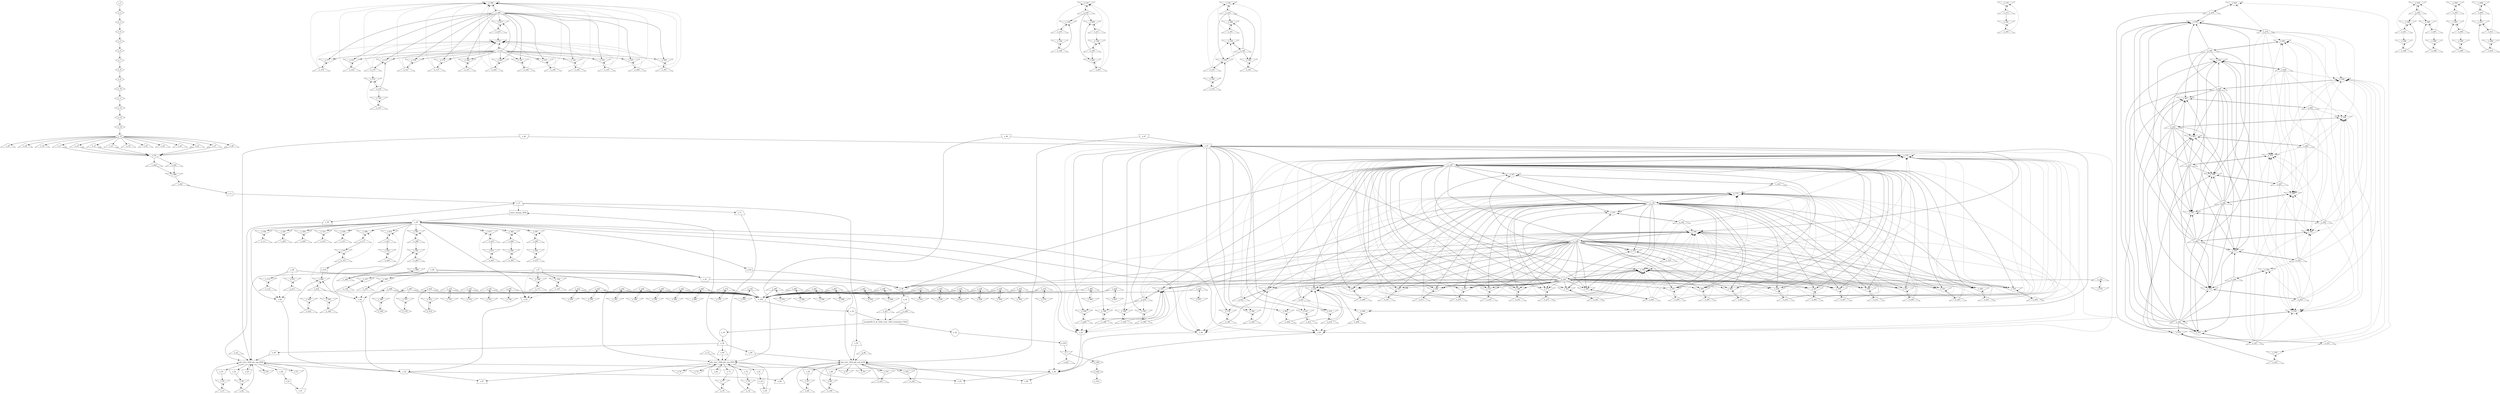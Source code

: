 digraph control_path {
  e_0: entry_node : n ;
  e_1 [shape = invtriangle];
  e_2 [shape = diamond];
  e_3 [shape = diamond];
  e_4 [shape = diamond];
  e_5 [shape = diamond];
  e_6 [shape = diamond];
  e_7 [shape = diamond];
  e_8 [shape = diamond];
  e_9 [shape = diamond];
  e_10 [shape = diamond];
  e_11 [shape = diamond];
  e_12 [shape = diamond];
  e_13 [shape = diamond];
  e_14 [shape = diamond];
  e_15 [shape = diamond];
  e_16 [shape = triangle];
  e_17 [shape = triangle];
  e_18 [shape = triangle];
  e_19 [shape = triangle];
  e_20 [shape = triangle];
  e_21 [shape = triangle];
  e_22 [shape = triangle];
  e_23 [shape = triangle];
  e_24 [shape = triangle];
  e_25 [shape = triangle];
  e_26 [shape = triangle];
  e_27 [shape = triangle];
  e_28 [shape = triangle];
  e_29 [shape = triangle];
  e_30 [shape = invtriangle];
  e_31 [shape = dot];
  e_32 [shape = circle];
  e_33 [shape = circle];
  e_34 [shape = circle];
  e_35 [shape = circle];
  e_36 [shape = trapezium];
  e_37 [shape = trapezium];
  e_38 [shape = trapezium];
  e_39 [shape = invtriangle];
  e_40 [shape = invtrapezium];
  e_41 [shape = invtrapezium];
  e_42 [shape = invtrapezium];
  e_43 [shape = invtrapezium];
  e_44 [shape = invtrapezium];
  e_45 [shape = invtrapezium];
  e_46 [shape = invtrapezium];
  e_47 [shape = trapezium];
  e_48 [shape = trapezium];
  e_49 [shape = invtriangle];
  e_50 [shape = trapezium];
  e_51 [shape = invtriangle];
  e_52 [shape = triangle];
  e_53 [shape = invtrapezium];
  e_54 [shape = invtrapezium];
  e_55 [shape = invtriangle];
  e_56 [shape = invtriangle];
  e_57 [shape = triangle];
  e_58 [shape = triangle];
  e_59 [shape = invtrapezium];
  e_60 [shape = invtrapezium];
  e_61 [shape = invtrapezium];
  e_62 [shape = dot];
  e_63 [shape = invtrapezium];
  e_64 [shape = invtrapezium];
  e_65 [shape = trapezium];
  e_66 [shape = invtrapezium];
  e_67 [shape = trapezium];
  e_68 [shape = trapezium];
  e_69 [shape = trapezium];
  e_70 [shape = invtriangle];
  e_71 [shape = trapezium];
  e_72 [shape = invtriangle];
  e_73 [shape = triangle];
  e_74 [shape = invtrapezium];
  e_75 [shape = invtrapezium];
  e_76 [shape = invtriangle];
  e_77 [shape = invtriangle];
  e_78 [shape = triangle];
  e_79 [shape = triangle];
  e_80 [shape = invtrapezium];
  e_81 [shape = invtrapezium];
  e_82 [shape = invtrapezium];
  e_83 [shape = dot];
  e_84 [shape = invtrapezium];
  e_85 [shape = invtrapezium];
  e_86 [shape = trapezium];
  e_87 [shape = invtrapezium];
  e_88 [shape = trapezium];
  e_89 [shape = trapezium];
  e_90 [shape = trapezium];
  e_91 [shape = invtriangle];
  e_92 [shape = trapezium];
  e_93 [shape = invtriangle];
  e_94 [shape = triangle];
  e_95 [shape = invtrapezium];
  e_96 [shape = invtrapezium];
  e_97 [shape = invtriangle];
  e_98 [shape = invtriangle];
  e_99 [shape = triangle];
  e_100 [shape = triangle];
  e_101 [shape = invtriangle];
  e_102 [shape = invtriangle];
  e_103 [shape = triangle];
  e_104 [shape = triangle];
  e_105 [shape = invtriangle];
  e_106 [shape = invtriangle];
  e_107 [shape = triangle];
  e_108 [shape = triangle];
  e_109 [shape = invtriangle];
  e_110 [shape = invtriangle];
  e_111 [shape = triangle];
  e_112 [shape = triangle];
  e_113 [shape = invtriangle];
  e_114 [shape = invtriangle];
  e_115 [shape = triangle];
  e_116 [shape = triangle];
  e_117 [shape = invtriangle];
  e_118 [shape = invtriangle];
  e_119 [shape = triangle];
  e_120 [shape = triangle];
  e_121 [shape = invtriangle];
  e_122 [shape = invtriangle];
  e_123 [shape = triangle];
  e_124 [shape = triangle];
  e_125 [shape = invtriangle];
  e_126 [shape = invtriangle];
  e_127 [shape = triangle];
  e_128 [shape = triangle];
  e_129 [shape = invtriangle];
  e_130 [shape = invtriangle];
  e_131 [shape = triangle];
  e_132 [shape = triangle];
  e_133 [shape = invtriangle];
  e_134 [shape = invtriangle];
  e_135 [shape = triangle];
  e_136 [shape = triangle];
  e_137 [shape = invtriangle];
  e_138 [shape = invtriangle];
  e_139 [shape = triangle];
  e_140 [shape = triangle];
  e_141 [shape = invtriangle];
  e_142 [shape = invtriangle];
  e_143 [shape = triangle];
  e_144 [shape = triangle];
  e_145 [shape = invtriangle];
  e_146 [shape = invtriangle];
  e_147 [shape = triangle];
  e_148 [shape = triangle];
  e_149 [shape = invtriangle];
  e_150 [shape = invtriangle];
  e_151 [shape = triangle];
  e_152 [shape = triangle];
  e_153 [shape = invtriangle];
  e_154 [shape = invtriangle];
  e_155 [shape = triangle];
  e_156 [shape = triangle];
  e_157 [shape = invtriangle];
  e_158 [shape = invtriangle];
  e_159 [shape = triangle];
  e_160 [shape = triangle];
  e_161 [shape = invtriangle];
  e_162 [shape = invtriangle];
  e_163 [shape = triangle];
  e_164 [shape = triangle];
  e_165 [shape = invtriangle];
  e_166 [shape = invtriangle];
  e_167 [shape = triangle];
  e_168 [shape = triangle];
  e_169 [shape = invtriangle];
  e_170 [shape = invtriangle];
  e_171 [shape = triangle];
  e_172 [shape = triangle];
  e_173 [shape = invtriangle];
  e_174 [shape = invtriangle];
  e_175 [shape = triangle];
  e_176 [shape = triangle];
  e_177 [shape = invtriangle];
  e_178 [shape = invtriangle];
  e_179 [shape = triangle];
  e_180 [shape = triangle];
  e_181 [shape = invtriangle];
  e_182 [shape = invtriangle];
  e_183 [shape = triangle];
  e_184 [shape = triangle];
  e_185 [shape = invtriangle];
  e_186 [shape = invtriangle];
  e_187 [shape = triangle];
  e_188 [shape = triangle];
  e_189 [shape = invtriangle];
  e_190 [shape = invtriangle];
  e_191 [shape = triangle];
  e_192 [shape = triangle];
  e_193 [shape = invtriangle];
  e_194 [shape = invtriangle];
  e_195 [shape = triangle];
  e_196 [shape = triangle];
  e_197 [shape = invtriangle];
  e_198 [shape = invtriangle];
  e_199 [shape = triangle];
  e_200 [shape = triangle];
  e_201 [shape = invtriangle];
  e_202 [shape = invtriangle];
  e_203 [shape = triangle];
  e_204 [shape = triangle];
  e_205 [shape = invtriangle];
  e_206 [shape = invtriangle];
  e_207 [shape = triangle];
  e_208 [shape = triangle];
  e_209 [shape = invtriangle];
  e_210 [shape = invtriangle];
  e_211 [shape = triangle];
  e_212 [shape = triangle];
  e_213 [shape = invtriangle];
  e_214 [shape = invtriangle];
  e_215 [shape = triangle];
  e_216 [shape = triangle];
  e_217 [shape = invtriangle];
  e_218 [shape = invtriangle];
  e_219 [shape = triangle];
  e_220 [shape = triangle];
  e_221 [shape = invtriangle];
  e_222 [shape = invtriangle];
  e_223 [shape = triangle];
  e_224 [shape = triangle];
  e_225 [shape = invtriangle];
  e_226 [shape = invtriangle];
  e_227 [shape = triangle];
  e_228 [shape = triangle];
  e_229 [shape = invtriangle];
  e_230 [shape = invtriangle];
  e_231 [shape = triangle];
  e_232 [shape = triangle];
  e_233 [shape = invtriangle];
  e_234 [shape = invtriangle];
  e_235 [shape = triangle];
  e_236 [shape = triangle];
  e_237 [shape = invtriangle];
  e_238 [shape = invtriangle];
  e_239 [shape = triangle];
  e_240 [shape = triangle];
  e_241 [shape = invtriangle];
  e_242 [shape = invtriangle];
  e_243 [shape = triangle];
  e_244 [shape = triangle];
  e_245 [shape = invtriangle];
  e_246 [shape = invtriangle];
  e_247 [shape = triangle];
  e_248 [shape = triangle];
  e_249 [shape = invtriangle];
  e_250 [shape = invtriangle];
  e_251 [shape = triangle];
  e_252 [shape = triangle];
  e_253 [shape = invtriangle];
  e_254 [shape = invtriangle];
  e_255 [shape = triangle];
  e_256 [shape = triangle];
  e_257 [shape = invtriangle];
  e_258 [shape = invtriangle];
  e_259 [shape = triangle];
  e_260 [shape = triangle];
  e_261 [shape = invtriangle];
  e_262 [shape = invtriangle];
  e_263 [shape = triangle];
  e_264 [shape = triangle];
  e_265 [shape = invtriangle];
  e_266 [shape = invtriangle];
  e_267 [shape = triangle];
  e_268 [shape = triangle];
  e_269 [shape = invtriangle];
  e_270 [shape = invtriangle];
  e_271 [shape = triangle];
  e_272 [shape = triangle];
  e_273 [shape = invtriangle];
  e_274 [shape = invtriangle];
  e_275 [shape = triangle];
  e_276 [shape = triangle];
  e_277 [shape = invtriangle];
  e_278 [shape = invtriangle];
  e_279 [shape = triangle];
  e_280 [shape = triangle];
  e_281 [shape = invtriangle];
  e_282 [shape = invtriangle];
  e_283 [shape = triangle];
  e_284 [shape = triangle];
  e_285 [shape = invtriangle];
  e_286 [shape = invtriangle];
  e_287 [shape = triangle];
  e_288 [shape = triangle];
  e_289 [shape = invtriangle];
  e_290 [shape = invtriangle];
  e_291 [shape = triangle];
  e_292 [shape = triangle];
  e_293 [shape = invtriangle];
  e_294 [shape = invtriangle];
  e_295 [shape = triangle];
  e_296 [shape = triangle];
  e_297 [shape = invtriangle];
  e_298 [shape = invtriangle];
  e_299 [shape = triangle];
  e_300 [shape = triangle];
  e_301 [shape = invtriangle];
  e_302 [shape = invtriangle];
  e_303 [shape = triangle];
  e_304 [shape = triangle];
  e_305 [shape = invtriangle];
  e_306 [shape = invtriangle];
  e_307 [shape = triangle];
  e_308 [shape = triangle];
  e_309 [shape = invtriangle];
  e_310 [shape = invtriangle];
  e_311 [shape = triangle];
  e_312 [shape = triangle];
  e_313 [shape = invtriangle];
  e_314 [shape = invtriangle];
  e_315 [shape = triangle];
  e_316 [shape = triangle];
  e_317 [shape = invtriangle];
  e_318 [shape = invtriangle];
  e_319 [shape = triangle];
  e_320 [shape = triangle];
  e_321 [shape = invtriangle];
  e_322 [shape = invtriangle];
  e_323 [shape = triangle];
  e_324 [shape = triangle];
  e_325 [shape = invtriangle];
  e_326 [shape = invtriangle];
  e_327 [shape = triangle];
  e_328 [shape = triangle];
  e_329 [shape = invtriangle];
  e_330 [shape = invtriangle];
  e_331 [shape = triangle];
  e_332 [shape = triangle];
  e_333 [shape = invtriangle];
  e_334 [shape = invtriangle];
  e_335 [shape = triangle];
  e_336 [shape = triangle];
  e_337 [shape = invtriangle];
  e_338 [shape = invtriangle];
  e_339 [shape = triangle];
  e_340 [shape = triangle];
  e_341 [shape = invtriangle];
  e_342 [shape = invtriangle];
  e_343 [shape = triangle];
  e_344 [shape = triangle];
  e_345 [shape = invtriangle];
  e_346 [shape = invtriangle];
  e_347 [shape = triangle];
  e_348 [shape = triangle];
  e_349 [shape = invtriangle];
  e_350 [shape = invtriangle];
  e_351 [shape = triangle];
  e_352 [shape = triangle];
  e_353 [shape = invtriangle];
  e_354 [shape = invtriangle];
  e_355 [shape = triangle];
  e_356 [shape = triangle];
  e_357 [shape = invtriangle];
  e_358 [shape = invtriangle];
  e_359 [shape = triangle];
  e_360 [shape = triangle];
  e_361 [shape = invtriangle];
  e_362 [shape = invtriangle];
  e_363 [shape = triangle];
  e_364 [shape = diamond];
  e_365 [shape = invtriangle];
  e_366 [shape = invtriangle];
  e_367 [shape = invtriangle];
  e_368 [shape = triangle];
  e_369 [shape = triangle];
  e_370 [shape = triangle];
  e_371 [shape = triangle];
  e_372 [shape = invtriangle];
  e_373 [shape = invtriangle];
  e_374 [shape = triangle];
  e_375 [shape = triangle];
  e_376 [shape = invtriangle];
  e_377 [shape = invtriangle];
  e_378 [shape = triangle];
  e_379 [shape = diamond];
  e_380 [shape = invtriangle];
  e_381 [shape = invtriangle];
  e_382 [shape = invtriangle];
  e_383 [shape = triangle];
  e_384 [shape = triangle];
  e_385 [shape = triangle];
  e_386 [shape = triangle];
  e_387 [shape = invtriangle];
  e_388 [shape = invtriangle];
  e_389 [shape = triangle];
  e_390 [shape = triangle];
  e_391 [shape = invtriangle];
  e_392 [shape = invtriangle];
  e_393 [shape = triangle];
  e_394 [shape = triangle];
  e_395 [shape = invtriangle];
  e_396 [shape = invtriangle];
  e_397 [shape = triangle];
  e_398 [shape = triangle];
  e_399 [shape = invtriangle];
  e_400 [shape = invtriangle];
  e_401 [shape = triangle];
  e_402 [shape = triangle];
  e_403 [shape = invtriangle];
  e_404 [shape = invtriangle];
  e_405 [shape = triangle];
  e_406 [shape = triangle];
  e_407 [shape = invtriangle];
  e_408 [shape = invtriangle];
  e_409 [shape = triangle];
  e_410 [shape = triangle];
  e_411 [shape = invtriangle];
  e_412 [shape = invtriangle];
  e_413 [shape = triangle];
  e_414 [shape = diamond];
  e_415 [shape = invtriangle];
  e_416 [shape = invtriangle];
  e_417 [shape = invtriangle];
  e_418 [shape = triangle];
  e_419 [shape = triangle];
  e_420 [shape = triangle];
  e_421 [shape = triangle];
  e_422 [shape = invtriangle];
  e_423 [shape = invtriangle];
  e_424 [shape = triangle];
  e_425 [shape = triangle];
  e_426 [shape = invtriangle];
  e_427 [shape = invtriangle];
  e_428 [shape = triangle];
  e_429 [shape = triangle];
  e_430 [shape = invtriangle];
  e_431 [shape = invtriangle];
  e_432 [shape = triangle];
  e_433 [shape = triangle];
  e_434 [shape = dot];
  e_435 [shape = dot];
  e_436 [shape = invtrapezium];
  e_437 [shape = triangle];
  e_438 [shape = triangle];
  e_439 [shape = dot];
  e_440 [shape = diamond];
  e_441 [shape = triangle];
  e_442 [shape = diamond];
  e_443: exit_node : s ;
  e_444 [shape = triangle];
  e_445 [shape = triangle];
  e_446 [shape = invtriangle];
  e_447 [shape = triangle];
  e_439 -> e_1;
  e_0 -> e_2;
  e_2 -> e_3;
  e_3 -> e_4;
  e_4 -> e_5;
  e_5 -> e_6;
  e_6 -> e_7;
  e_7 -> e_8;
  e_8 -> e_9;
  e_9 -> e_10;
  e_10 -> e_11;
  e_11 -> e_12;
  e_12 -> e_13;
  e_13 -> e_14;
  e_14 -> e_15;
  e_15 -> e_16;
  e_15 -> e_17;
  e_15 -> e_18;
  e_15 -> e_19;
  e_15 -> e_20;
  e_15 -> e_21;
  e_15 -> e_22;
  e_15 -> e_23;
  e_15 -> e_24;
  e_15 -> e_25;
  e_15 -> e_26;
  e_15 -> e_27;
  e_15 -> e_28;
  e_15 -> e_29;
  e_17 -> e_30;
  e_19 -> e_30;
  e_21 -> e_30;
  e_23 -> e_30;
  e_25 -> e_30;
  e_27 -> e_30;
  e_29 -> e_30;
  e_447 -> e_31;
  e_39 -> e_34;
  e_436 -> e_35;
  e_33 -> e_36;
  e_31 -> e_37;
  e_220 -> e_39;
  e_43 -> e_39;
  e_156 -> e_39;
  e_164 -> e_39;
  e_168 -> e_39;
  e_434 -> e_39;
  e_44 -> e_40;
  e_63 -> e_40;
  e_84 -> e_40;
  e_43 -> e_40[style = dashed];
  e_46 -> e_41;
  e_66 -> e_41;
  e_87 -> e_41;
  e_45 -> e_42;
  e_64 -> e_42;
  e_85 -> e_42;
  e_47 -> e_43;
  e_68 -> e_43;
  e_89 -> e_43;
  e_38 -> e_44;
  e_41 -> e_44[style = dashed];
  e_156 -> e_44[style = dashed];
  e_164 -> e_44[style = dashed];
  e_168 -> e_44[style = dashed];
  e_180 -> e_44[style = dashed];
  e_184 -> e_44[style = dashed];
  e_38 -> e_45;
  e_47 -> e_45[style = dashed];
  e_107 -> e_45[style = dashed];
  e_171 -> e_45[style = dashed];
  e_36 -> e_48;
  e_37 -> e_50;
  e_53 -> e_55;
  e_57 -> e_55[style = dashed];
  e_54 -> e_56;
  e_58 -> e_56[style = dashed];
  e_55 -> e_57;
  e_56 -> e_58;
  e_62 -> e_61;
  e_60 -> e_62;
  e_38 -> e_63;
  e_41 -> e_63[style = dashed];
  e_156 -> e_63[style = dashed];
  e_164 -> e_63[style = dashed];
  e_168 -> e_63[style = dashed];
  e_188 -> e_63[style = dashed];
  e_192 -> e_63[style = dashed];
  e_196 -> e_63[style = dashed];
  e_200 -> e_63[style = dashed];
  e_38 -> e_64;
  e_68 -> e_64[style = dashed];
  e_139 -> e_64[style = dashed];
  e_195 -> e_64[style = dashed];
  e_40 -> e_65;
  e_42 -> e_67;
  e_36 -> e_69;
  e_37 -> e_71;
  e_74 -> e_76;
  e_78 -> e_76[style = dashed];
  e_75 -> e_77;
  e_79 -> e_77[style = dashed];
  e_76 -> e_78;
  e_77 -> e_79;
  e_83 -> e_82;
  e_81 -> e_83;
  e_38 -> e_84;
  e_216 -> e_84[style = dashed];
  e_212 -> e_84[style = dashed];
  e_41 -> e_84[style = dashed];
  e_156 -> e_84[style = dashed];
  e_164 -> e_84[style = dashed];
  e_168 -> e_84[style = dashed];
  e_204 -> e_84[style = dashed];
  e_208 -> e_84[style = dashed];
  e_38 -> e_85;
  e_215 -> e_85[style = dashed];
  e_89 -> e_85[style = dashed];
  e_115 -> e_85[style = dashed];
  e_40 -> e_86;
  e_42 -> e_88;
  e_36 -> e_90;
  e_37 -> e_92;
  e_95 -> e_97;
  e_99 -> e_97[style = dashed];
  e_96 -> e_98;
  e_100 -> e_98[style = dashed];
  e_97 -> e_99;
  e_98 -> e_100;
  e_101 -> e_103;
  e_102 -> e_104;
  e_47 -> e_105;
  e_107 -> e_105[style = dashed];
  e_219 -> e_106[style = dashed];
  e_108 -> e_106[style = dashed];
  e_119 -> e_106[style = dashed];
  e_123 -> e_106[style = dashed];
  e_127 -> e_106[style = dashed];
  e_135 -> e_106[style = dashed];
  e_143 -> e_106[style = dashed];
  e_151 -> e_106[style = dashed];
  e_159 -> e_106[style = dashed];
  e_163 -> e_106[style = dashed];
  e_167 -> e_106[style = dashed];
  e_175 -> e_106[style = dashed];
  e_179 -> e_106[style = dashed];
  e_199 -> e_106[style = dashed];
  e_203 -> e_106[style = dashed];
  e_105 -> e_107;
  e_106 -> e_108;
  e_38 -> e_109;
  e_111 -> e_109[style = dashed];
  e_219 -> e_110[style = dashed];
  e_112 -> e_110[style = dashed];
  e_119 -> e_110[style = dashed];
  e_123 -> e_110[style = dashed];
  e_127 -> e_110[style = dashed];
  e_135 -> e_110[style = dashed];
  e_143 -> e_110[style = dashed];
  e_151 -> e_110[style = dashed];
  e_159 -> e_110[style = dashed];
  e_163 -> e_110[style = dashed];
  e_167 -> e_110[style = dashed];
  e_175 -> e_110[style = dashed];
  e_179 -> e_110[style = dashed];
  e_199 -> e_110[style = dashed];
  e_203 -> e_110[style = dashed];
  e_109 -> e_111;
  e_110 -> e_112;
  e_89 -> e_113;
  e_115 -> e_113[style = dashed];
  e_116 -> e_114[style = dashed];
  e_119 -> e_114[style = dashed];
  e_147 -> e_114[style = dashed];
  e_113 -> e_115;
  e_114 -> e_116;
  e_108 -> e_117;
  e_112 -> e_117;
  e_116 -> e_117;
  e_119 -> e_117[style = dashed];
  e_211 -> e_118[style = dashed];
  e_120 -> e_118[style = dashed];
  e_131 -> e_118[style = dashed];
  e_207 -> e_118[style = dashed];
  e_117 -> e_119;
  e_118 -> e_120;
  e_108 -> e_121;
  e_112 -> e_121;
  e_123 -> e_121[style = dashed];
  e_124 -> e_122[style = dashed];
  e_121 -> e_123;
  e_122 -> e_124;
  e_108 -> e_125;
  e_112 -> e_125;
  e_127 -> e_125[style = dashed];
  e_128 -> e_126[style = dashed];
  e_131 -> e_126[style = dashed];
  e_125 -> e_127;
  e_126 -> e_128;
  e_120 -> e_129;
  e_128 -> e_129;
  e_131 -> e_129[style = dashed];
  e_132 -> e_130[style = dashed];
  e_155 -> e_130[style = dashed];
  e_187 -> e_130[style = dashed];
  e_191 -> e_130[style = dashed];
  e_129 -> e_131;
  e_130 -> e_132;
  e_108 -> e_133;
  e_112 -> e_133;
  e_135 -> e_133[style = dashed];
  e_136 -> e_134[style = dashed];
  e_133 -> e_135;
  e_134 -> e_136;
  e_68 -> e_137;
  e_139 -> e_137[style = dashed];
  e_140 -> e_138[style = dashed];
  e_155 -> e_138[style = dashed];
  e_187 -> e_138[style = dashed];
  e_191 -> e_138[style = dashed];
  e_137 -> e_139;
  e_138 -> e_140;
  e_108 -> e_141;
  e_112 -> e_141;
  e_143 -> e_141[style = dashed];
  e_144 -> e_142[style = dashed];
  e_141 -> e_143;
  e_142 -> e_144;
  e_116 -> e_145;
  e_147 -> e_145[style = dashed];
  e_211 -> e_146[style = dashed];
  e_148 -> e_146[style = dashed];
  e_207 -> e_146[style = dashed];
  e_145 -> e_147;
  e_146 -> e_148;
  e_108 -> e_149;
  e_112 -> e_149;
  e_151 -> e_149[style = dashed];
  e_152 -> e_150[style = dashed];
  e_155 -> e_150[style = dashed];
  e_149 -> e_151;
  e_150 -> e_152;
  e_132 -> e_153;
  e_140 -> e_153;
  e_152 -> e_153;
  e_155 -> e_153[style = dashed];
  e_41 -> e_154;
  e_223 -> e_154[style = dashed];
  e_227 -> e_154[style = dashed];
  e_231 -> e_154[style = dashed];
  e_235 -> e_154[style = dashed];
  e_239 -> e_154[style = dashed];
  e_156 -> e_154[style = dashed];
  e_243 -> e_154[style = dashed];
  e_247 -> e_154[style = dashed];
  e_251 -> e_154[style = dashed];
  e_259 -> e_154[style = dashed];
  e_263 -> e_154[style = dashed];
  e_267 -> e_154[style = dashed];
  e_271 -> e_154[style = dashed];
  e_275 -> e_154[style = dashed];
  e_279 -> e_154[style = dashed];
  e_287 -> e_154[style = dashed];
  e_291 -> e_154[style = dashed];
  e_299 -> e_154[style = dashed];
  e_303 -> e_154[style = dashed];
  e_307 -> e_154[style = dashed];
  e_311 -> e_154[style = dashed];
  e_319 -> e_154[style = dashed];
  e_323 -> e_154[style = dashed];
  e_327 -> e_154[style = dashed];
  e_335 -> e_154[style = dashed];
  e_339 -> e_154[style = dashed];
  e_343 -> e_154[style = dashed];
  e_153 -> e_155;
  e_154 -> e_156;
  e_108 -> e_157;
  e_112 -> e_157;
  e_159 -> e_157[style = dashed];
  e_160 -> e_158[style = dashed];
  e_157 -> e_159;
  e_158 -> e_160;
  e_108 -> e_161;
  e_112 -> e_161;
  e_163 -> e_161[style = dashed];
  e_41 -> e_162;
  e_223 -> e_162[style = dashed];
  e_227 -> e_162[style = dashed];
  e_231 -> e_162[style = dashed];
  e_235 -> e_162[style = dashed];
  e_239 -> e_162[style = dashed];
  e_164 -> e_162[style = dashed];
  e_243 -> e_162[style = dashed];
  e_247 -> e_162[style = dashed];
  e_251 -> e_162[style = dashed];
  e_259 -> e_162[style = dashed];
  e_263 -> e_162[style = dashed];
  e_267 -> e_162[style = dashed];
  e_271 -> e_162[style = dashed];
  e_275 -> e_162[style = dashed];
  e_279 -> e_162[style = dashed];
  e_287 -> e_162[style = dashed];
  e_291 -> e_162[style = dashed];
  e_299 -> e_162[style = dashed];
  e_303 -> e_162[style = dashed];
  e_307 -> e_162[style = dashed];
  e_311 -> e_162[style = dashed];
  e_319 -> e_162[style = dashed];
  e_323 -> e_162[style = dashed];
  e_327 -> e_162[style = dashed];
  e_335 -> e_162[style = dashed];
  e_339 -> e_162[style = dashed];
  e_343 -> e_162[style = dashed];
  e_161 -> e_163;
  e_162 -> e_164;
  e_108 -> e_165;
  e_112 -> e_165;
  e_167 -> e_165[style = dashed];
  e_41 -> e_166;
  e_223 -> e_166[style = dashed];
  e_227 -> e_166[style = dashed];
  e_231 -> e_166[style = dashed];
  e_235 -> e_166[style = dashed];
  e_239 -> e_166[style = dashed];
  e_168 -> e_166[style = dashed];
  e_243 -> e_166[style = dashed];
  e_247 -> e_166[style = dashed];
  e_251 -> e_166[style = dashed];
  e_259 -> e_166[style = dashed];
  e_263 -> e_166[style = dashed];
  e_267 -> e_166[style = dashed];
  e_271 -> e_166[style = dashed];
  e_275 -> e_166[style = dashed];
  e_279 -> e_166[style = dashed];
  e_287 -> e_166[style = dashed];
  e_291 -> e_166[style = dashed];
  e_299 -> e_166[style = dashed];
  e_303 -> e_166[style = dashed];
  e_307 -> e_166[style = dashed];
  e_311 -> e_166[style = dashed];
  e_319 -> e_166[style = dashed];
  e_323 -> e_166[style = dashed];
  e_327 -> e_166[style = dashed];
  e_335 -> e_166[style = dashed];
  e_339 -> e_166[style = dashed];
  e_343 -> e_166[style = dashed];
  e_165 -> e_167;
  e_166 -> e_168;
  e_47 -> e_169;
  e_171 -> e_169[style = dashed];
  e_172 -> e_170[style = dashed];
  e_183 -> e_170[style = dashed];
  e_169 -> e_171;
  e_170 -> e_172;
  e_108 -> e_173;
  e_112 -> e_173;
  e_175 -> e_173[style = dashed];
  e_223 -> e_174[style = dashed];
  e_227 -> e_174[style = dashed];
  e_231 -> e_174[style = dashed];
  e_235 -> e_174[style = dashed];
  e_239 -> e_174[style = dashed];
  e_176 -> e_174[style = dashed];
  e_243 -> e_174[style = dashed];
  e_247 -> e_174[style = dashed];
  e_251 -> e_174[style = dashed];
  e_259 -> e_174[style = dashed];
  e_263 -> e_174[style = dashed];
  e_267 -> e_174[style = dashed];
  e_271 -> e_174[style = dashed];
  e_275 -> e_174[style = dashed];
  e_279 -> e_174[style = dashed];
  e_287 -> e_174[style = dashed];
  e_291 -> e_174[style = dashed];
  e_299 -> e_174[style = dashed];
  e_303 -> e_174[style = dashed];
  e_307 -> e_174[style = dashed];
  e_311 -> e_174[style = dashed];
  e_319 -> e_174[style = dashed];
  e_323 -> e_174[style = dashed];
  e_327 -> e_174[style = dashed];
  e_335 -> e_174[style = dashed];
  e_339 -> e_174[style = dashed];
  e_343 -> e_174[style = dashed];
  e_173 -> e_175;
  e_174 -> e_176;
  e_108 -> e_177;
  e_112 -> e_177;
  e_179 -> e_177[style = dashed];
  e_41 -> e_178;
  e_223 -> e_178[style = dashed];
  e_180 -> e_178[style = dashed];
  e_177 -> e_179;
  e_178 -> e_180;
  e_172 -> e_181;
  e_183 -> e_181[style = dashed];
  e_41 -> e_182;
  e_223 -> e_182[style = dashed];
  e_184 -> e_182[style = dashed];
  e_181 -> e_183;
  e_182 -> e_184;
  e_132 -> e_185;
  e_140 -> e_185;
  e_187 -> e_185[style = dashed];
  e_41 -> e_186;
  e_235 -> e_186[style = dashed];
  e_188 -> e_186[style = dashed];
  e_185 -> e_187;
  e_186 -> e_188;
  e_132 -> e_189;
  e_140 -> e_189;
  e_191 -> e_189[style = dashed];
  e_41 -> e_190;
  e_235 -> e_190[style = dashed];
  e_192 -> e_190[style = dashed];
  e_189 -> e_191;
  e_190 -> e_192;
  e_68 -> e_193;
  e_195 -> e_193[style = dashed];
  e_41 -> e_194;
  e_235 -> e_194[style = dashed];
  e_196 -> e_194[style = dashed];
  e_193 -> e_195;
  e_194 -> e_196;
  e_108 -> e_197;
  e_112 -> e_197;
  e_199 -> e_197[style = dashed];
  e_41 -> e_198;
  e_235 -> e_198[style = dashed];
  e_200 -> e_198[style = dashed];
  e_197 -> e_199;
  e_198 -> e_200;
  e_108 -> e_201;
  e_112 -> e_201;
  e_203 -> e_201[style = dashed];
  e_41 -> e_202;
  e_227 -> e_202[style = dashed];
  e_204 -> e_202[style = dashed];
  e_201 -> e_203;
  e_202 -> e_204;
  e_120 -> e_205;
  e_148 -> e_205;
  e_207 -> e_205[style = dashed];
  e_41 -> e_206;
  e_227 -> e_206[style = dashed];
  e_208 -> e_206[style = dashed];
  e_205 -> e_207;
  e_206 -> e_208;
  e_120 -> e_209;
  e_148 -> e_209;
  e_211 -> e_209[style = dashed];
  e_41 -> e_210;
  e_212 -> e_210[style = dashed];
  e_227 -> e_210[style = dashed];
  e_209 -> e_211;
  e_210 -> e_212;
  e_89 -> e_213;
  e_215 -> e_213[style = dashed];
  e_41 -> e_214;
  e_216 -> e_214[style = dashed];
  e_227 -> e_214[style = dashed];
  e_213 -> e_215;
  e_214 -> e_216;
  e_108 -> e_217;
  e_112 -> e_217;
  e_219 -> e_217[style = dashed];
  e_220 -> e_218[style = dashed];
  e_217 -> e_219;
  e_218 -> e_220;
  e_156 -> e_221;
  e_164 -> e_221;
  e_168 -> e_221;
  e_176 -> e_221;
  e_180 -> e_221;
  e_184 -> e_221;
  e_223 -> e_221[style = dashed];
  e_224 -> e_222[style = dashed];
  e_255 -> e_222[style = dashed];
  e_378 -> e_222[style = dashed];
  e_221 -> e_223;
  e_222 -> e_224;
  e_216 -> e_225;
  e_212 -> e_225;
  e_156 -> e_225;
  e_164 -> e_225;
  e_168 -> e_225;
  e_176 -> e_225;
  e_204 -> e_225;
  e_208 -> e_225;
  e_227 -> e_225[style = dashed];
  e_228 -> e_226[style = dashed];
  e_255 -> e_226[style = dashed];
  e_347 -> e_226[style = dashed];
  e_355 -> e_226[style = dashed];
  e_359 -> e_226[style = dashed];
  e_378 -> e_226[style = dashed];
  e_389 -> e_226[style = dashed];
  e_397 -> e_226[style = dashed];
  e_405 -> e_226[style = dashed];
  e_409 -> e_226[style = dashed];
  e_428 -> e_226[style = dashed];
  e_225 -> e_227;
  e_226 -> e_228;
  e_156 -> e_229;
  e_164 -> e_229;
  e_168 -> e_229;
  e_176 -> e_229;
  e_231 -> e_229[style = dashed];
  e_232 -> e_230[style = dashed];
  e_229 -> e_231;
  e_230 -> e_232;
  e_156 -> e_233;
  e_164 -> e_233;
  e_168 -> e_233;
  e_176 -> e_233;
  e_188 -> e_233;
  e_192 -> e_233;
  e_196 -> e_233;
  e_200 -> e_233;
  e_235 -> e_233[style = dashed];
  e_236 -> e_234[style = dashed];
  e_255 -> e_234[style = dashed];
  e_347 -> e_234[style = dashed];
  e_355 -> e_234[style = dashed];
  e_359 -> e_234[style = dashed];
  e_378 -> e_234[style = dashed];
  e_389 -> e_234[style = dashed];
  e_397 -> e_234[style = dashed];
  e_405 -> e_234[style = dashed];
  e_409 -> e_234[style = dashed];
  e_428 -> e_234[style = dashed];
  e_233 -> e_235;
  e_234 -> e_236;
  e_156 -> e_237;
  e_164 -> e_237;
  e_168 -> e_237;
  e_176 -> e_237;
  e_239 -> e_237[style = dashed];
  e_240 -> e_238[style = dashed];
  e_237 -> e_239;
  e_238 -> e_240;
  e_156 -> e_241;
  e_164 -> e_241;
  e_168 -> e_241;
  e_176 -> e_241;
  e_243 -> e_241[style = dashed];
  e_244 -> e_242[style = dashed];
  e_241 -> e_243;
  e_242 -> e_244;
  e_156 -> e_245;
  e_164 -> e_245;
  e_168 -> e_245;
  e_176 -> e_245;
  e_247 -> e_245[style = dashed];
  e_248 -> e_246[style = dashed];
  e_245 -> e_247;
  e_246 -> e_248;
  e_156 -> e_249;
  e_164 -> e_249;
  e_168 -> e_249;
  e_176 -> e_249;
  e_251 -> e_249[style = dashed];
  e_252 -> e_250[style = dashed];
  e_255 -> e_250[style = dashed];
  e_249 -> e_251;
  e_250 -> e_252;
  e_224 -> e_253;
  e_228 -> e_253;
  e_236 -> e_253;
  e_252 -> e_253;
  e_255 -> e_253[style = dashed];
  e_256 -> e_254[style = dashed];
  e_351 -> e_254[style = dashed];
  e_401 -> e_254[style = dashed];
  e_253 -> e_255;
  e_254 -> e_256;
  e_156 -> e_257;
  e_164 -> e_257;
  e_168 -> e_257;
  e_176 -> e_257;
  e_259 -> e_257[style = dashed];
  e_260 -> e_258[style = dashed];
  e_257 -> e_259;
  e_258 -> e_260;
  e_156 -> e_261;
  e_164 -> e_261;
  e_168 -> e_261;
  e_176 -> e_261;
  e_263 -> e_261[style = dashed];
  e_264 -> e_262[style = dashed];
  e_261 -> e_263;
  e_262 -> e_264;
  e_156 -> e_265;
  e_164 -> e_265;
  e_168 -> e_265;
  e_176 -> e_265;
  e_267 -> e_265[style = dashed];
  e_268 -> e_266[style = dashed];
  e_265 -> e_267;
  e_266 -> e_268;
  e_156 -> e_269;
  e_164 -> e_269;
  e_168 -> e_269;
  e_176 -> e_269;
  e_271 -> e_269[style = dashed];
  e_272 -> e_270[style = dashed];
  e_269 -> e_271;
  e_270 -> e_272;
  e_156 -> e_273;
  e_164 -> e_273;
  e_168 -> e_273;
  e_176 -> e_273;
  e_275 -> e_273[style = dashed];
  e_276 -> e_274[style = dashed];
  e_273 -> e_275;
  e_274 -> e_276;
  e_156 -> e_277;
  e_164 -> e_277;
  e_168 -> e_277;
  e_176 -> e_277;
  e_279 -> e_277[style = dashed];
  e_280 -> e_278[style = dashed];
  e_277 -> e_279;
  e_278 -> e_280;
  e_38 -> e_281;
  e_283 -> e_281[style = dashed];
  e_284 -> e_282[style = dashed];
  e_347 -> e_282[style = dashed];
  e_355 -> e_282[style = dashed];
  e_359 -> e_282[style = dashed];
  e_378 -> e_282[style = dashed];
  e_389 -> e_282[style = dashed];
  e_397 -> e_282[style = dashed];
  e_405 -> e_282[style = dashed];
  e_409 -> e_282[style = dashed];
  e_428 -> e_282[style = dashed];
  e_281 -> e_283;
  e_282 -> e_284;
  e_156 -> e_285;
  e_164 -> e_285;
  e_168 -> e_285;
  e_176 -> e_285;
  e_287 -> e_285[style = dashed];
  e_288 -> e_286[style = dashed];
  e_285 -> e_287;
  e_286 -> e_288;
  e_156 -> e_289;
  e_164 -> e_289;
  e_168 -> e_289;
  e_176 -> e_289;
  e_291 -> e_289[style = dashed];
  e_292 -> e_290[style = dashed];
  e_289 -> e_291;
  e_290 -> e_292;
  e_38 -> e_293;
  e_295 -> e_293[style = dashed];
  e_296 -> e_294[style = dashed];
  e_347 -> e_294[style = dashed];
  e_355 -> e_294[style = dashed];
  e_359 -> e_294[style = dashed];
  e_378 -> e_294[style = dashed];
  e_389 -> e_294[style = dashed];
  e_397 -> e_294[style = dashed];
  e_405 -> e_294[style = dashed];
  e_409 -> e_294[style = dashed];
  e_428 -> e_294[style = dashed];
  e_293 -> e_295;
  e_294 -> e_296;
  e_156 -> e_297;
  e_164 -> e_297;
  e_168 -> e_297;
  e_176 -> e_297;
  e_299 -> e_297[style = dashed];
  e_300 -> e_298[style = dashed];
  e_297 -> e_299;
  e_298 -> e_300;
  e_156 -> e_301;
  e_164 -> e_301;
  e_168 -> e_301;
  e_176 -> e_301;
  e_303 -> e_301[style = dashed];
  e_304 -> e_302[style = dashed];
  e_301 -> e_303;
  e_302 -> e_304;
  e_156 -> e_305;
  e_164 -> e_305;
  e_168 -> e_305;
  e_176 -> e_305;
  e_307 -> e_305[style = dashed];
  e_308 -> e_306[style = dashed];
  e_305 -> e_307;
  e_306 -> e_308;
  e_156 -> e_309;
  e_164 -> e_309;
  e_168 -> e_309;
  e_176 -> e_309;
  e_311 -> e_309[style = dashed];
  e_312 -> e_310[style = dashed];
  e_309 -> e_311;
  e_310 -> e_312;
  e_38 -> e_313;
  e_315 -> e_313[style = dashed];
  e_316 -> e_314[style = dashed];
  e_347 -> e_314[style = dashed];
  e_355 -> e_314[style = dashed];
  e_359 -> e_314[style = dashed];
  e_378 -> e_314[style = dashed];
  e_389 -> e_314[style = dashed];
  e_397 -> e_314[style = dashed];
  e_405 -> e_314[style = dashed];
  e_409 -> e_314[style = dashed];
  e_428 -> e_314[style = dashed];
  e_313 -> e_315;
  e_314 -> e_316;
  e_156 -> e_317;
  e_164 -> e_317;
  e_168 -> e_317;
  e_176 -> e_317;
  e_319 -> e_317[style = dashed];
  e_320 -> e_318[style = dashed];
  e_317 -> e_319;
  e_318 -> e_320;
  e_156 -> e_321;
  e_164 -> e_321;
  e_168 -> e_321;
  e_176 -> e_321;
  e_323 -> e_321[style = dashed];
  e_324 -> e_322[style = dashed];
  e_321 -> e_323;
  e_322 -> e_324;
  e_156 -> e_325;
  e_164 -> e_325;
  e_168 -> e_325;
  e_176 -> e_325;
  e_327 -> e_325[style = dashed];
  e_328 -> e_326[style = dashed];
  e_325 -> e_327;
  e_326 -> e_328;
  e_38 -> e_329;
  e_331 -> e_329[style = dashed];
  e_332 -> e_330[style = dashed];
  e_347 -> e_330[style = dashed];
  e_355 -> e_330[style = dashed];
  e_359 -> e_330[style = dashed];
  e_378 -> e_330[style = dashed];
  e_389 -> e_330[style = dashed];
  e_397 -> e_330[style = dashed];
  e_405 -> e_330[style = dashed];
  e_409 -> e_330[style = dashed];
  e_428 -> e_330[style = dashed];
  e_329 -> e_331;
  e_330 -> e_332;
  e_156 -> e_333;
  e_164 -> e_333;
  e_168 -> e_333;
  e_176 -> e_333;
  e_335 -> e_333[style = dashed];
  e_336 -> e_334[style = dashed];
  e_333 -> e_335;
  e_334 -> e_336;
  e_156 -> e_337;
  e_164 -> e_337;
  e_168 -> e_337;
  e_176 -> e_337;
  e_339 -> e_337[style = dashed];
  e_340 -> e_338[style = dashed];
  e_378 -> e_338[style = dashed];
  e_389 -> e_338[style = dashed];
  e_397 -> e_338[style = dashed];
  e_405 -> e_338[style = dashed];
  e_409 -> e_338[style = dashed];
  e_428 -> e_338[style = dashed];
  e_337 -> e_339;
  e_338 -> e_340;
  e_156 -> e_341;
  e_164 -> e_341;
  e_168 -> e_341;
  e_176 -> e_341;
  e_343 -> e_341[style = dashed];
  e_344 -> e_342[style = dashed];
  e_347 -> e_342[style = dashed];
  e_355 -> e_342[style = dashed];
  e_359 -> e_342[style = dashed];
  e_341 -> e_343;
  e_342 -> e_344;
  e_228 -> e_345;
  e_236 -> e_345;
  e_284 -> e_345;
  e_296 -> e_345;
  e_316 -> e_345;
  e_332 -> e_345;
  e_344 -> e_345;
  e_347 -> e_345[style = dashed];
  e_348 -> e_346[style = dashed];
  e_351 -> e_346[style = dashed];
  e_345 -> e_347;
  e_346 -> e_348;
  e_256 -> e_349;
  e_348 -> e_349;
  e_351 -> e_349[style = dashed];
  e_352 -> e_350[style = dashed];
  e_363 -> e_350[style = dashed];
  e_349 -> e_351;
  e_350 -> e_352;
  e_228 -> e_353;
  e_236 -> e_353;
  e_284 -> e_353;
  e_296 -> e_353;
  e_316 -> e_353;
  e_332 -> e_353;
  e_344 -> e_353;
  e_355 -> e_353[style = dashed];
  e_356 -> e_354[style = dashed];
  e_353 -> e_355;
  e_354 -> e_356;
  e_228 -> e_357;
  e_236 -> e_357;
  e_284 -> e_357;
  e_296 -> e_357;
  e_316 -> e_357;
  e_332 -> e_357;
  e_344 -> e_357;
  e_359 -> e_357[style = dashed];
  e_360 -> e_358[style = dashed];
  e_363 -> e_358[style = dashed];
  e_357 -> e_359;
  e_358 -> e_360;
  e_352 -> e_361;
  e_360 -> e_361;
  e_363 -> e_361[style = dashed];
  e_364 -> e_362[style = dashed];
  e_368 -> e_362[style = dashed];
  e_361 -> e_363;
  e_362 -> e_364;
  e_369 -> e_365;
  e_370 -> e_365[style = dashed];
  e_38 -> e_366;
  e_371 -> e_366[style = dashed];
  e_374 -> e_366[style = dashed];
  e_38 -> e_367;
  e_369 -> e_367[style = dashed];
  e_370 -> e_367[style = dashed];
  e_364 -> e_368;
  e_367 -> e_369;
  e_365 -> e_370;
  e_366 -> e_371;
  e_371 -> e_372;
  e_374 -> e_372[style = dashed];
  e_432 -> e_372[style = dashed];
  e_375 -> e_373[style = dashed];
  e_372 -> e_374;
  e_373 -> e_375;
  e_224 -> e_376;
  e_228 -> e_376;
  e_236 -> e_376;
  e_284 -> e_376;
  e_296 -> e_376;
  e_316 -> e_376;
  e_332 -> e_376;
  e_340 -> e_376;
  e_378 -> e_376[style = dashed];
  e_379 -> e_377[style = dashed];
  e_383 -> e_377[style = dashed];
  e_376 -> e_378;
  e_377 -> e_379;
  e_384 -> e_380;
  e_385 -> e_380[style = dashed];
  e_38 -> e_381;
  e_386 -> e_381[style = dashed];
  e_393 -> e_381[style = dashed];
  e_38 -> e_382;
  e_384 -> e_382[style = dashed];
  e_385 -> e_382[style = dashed];
  e_379 -> e_383;
  e_382 -> e_384;
  e_380 -> e_385;
  e_381 -> e_386;
  e_228 -> e_387;
  e_236 -> e_387;
  e_284 -> e_387;
  e_296 -> e_387;
  e_316 -> e_387;
  e_332 -> e_387;
  e_340 -> e_387;
  e_389 -> e_387[style = dashed];
  e_390 -> e_388[style = dashed];
  e_393 -> e_388[style = dashed];
  e_387 -> e_389;
  e_388 -> e_390;
  e_386 -> e_391;
  e_390 -> e_391;
  e_393 -> e_391[style = dashed];
  e_394 -> e_392[style = dashed];
  e_432 -> e_392[style = dashed];
  e_391 -> e_393;
  e_392 -> e_394;
  e_228 -> e_395;
  e_236 -> e_395;
  e_284 -> e_395;
  e_296 -> e_395;
  e_316 -> e_395;
  e_332 -> e_395;
  e_340 -> e_395;
  e_397 -> e_395[style = dashed];
  e_398 -> e_396[style = dashed];
  e_401 -> e_396[style = dashed];
  e_395 -> e_397;
  e_396 -> e_398;
  e_256 -> e_399;
  e_398 -> e_399;
  e_401 -> e_399[style = dashed];
  e_402 -> e_400[style = dashed];
  e_413 -> e_400[style = dashed];
  e_399 -> e_401;
  e_400 -> e_402;
  e_228 -> e_403;
  e_236 -> e_403;
  e_284 -> e_403;
  e_296 -> e_403;
  e_316 -> e_403;
  e_332 -> e_403;
  e_340 -> e_403;
  e_405 -> e_403[style = dashed];
  e_406 -> e_404[style = dashed];
  e_403 -> e_405;
  e_404 -> e_406;
  e_228 -> e_407;
  e_236 -> e_407;
  e_284 -> e_407;
  e_296 -> e_407;
  e_316 -> e_407;
  e_332 -> e_407;
  e_340 -> e_407;
  e_409 -> e_407[style = dashed];
  e_410 -> e_408[style = dashed];
  e_413 -> e_408[style = dashed];
  e_407 -> e_409;
  e_408 -> e_410;
  e_402 -> e_411;
  e_410 -> e_411;
  e_413 -> e_411[style = dashed];
  e_414 -> e_412[style = dashed];
  e_418 -> e_412[style = dashed];
  e_411 -> e_413;
  e_412 -> e_414;
  e_419 -> e_415;
  e_420 -> e_415[style = dashed];
  e_38 -> e_416;
  e_421 -> e_416[style = dashed];
  e_424 -> e_416[style = dashed];
  e_38 -> e_417;
  e_419 -> e_417[style = dashed];
  e_420 -> e_417[style = dashed];
  e_414 -> e_418;
  e_417 -> e_419;
  e_415 -> e_420;
  e_416 -> e_421;
  e_421 -> e_422;
  e_424 -> e_422[style = dashed];
  e_425 -> e_423[style = dashed];
  e_432 -> e_423[style = dashed];
  e_422 -> e_424;
  e_423 -> e_425;
  e_228 -> e_426;
  e_236 -> e_426;
  e_284 -> e_426;
  e_296 -> e_426;
  e_316 -> e_426;
  e_332 -> e_426;
  e_340 -> e_426;
  e_428 -> e_426[style = dashed];
  e_429 -> e_427[style = dashed];
  e_426 -> e_428;
  e_427 -> e_429;
  e_394 -> e_430;
  e_425 -> e_430;
  e_435 -> e_430;
  e_432 -> e_430[style = dashed];
  e_433 -> e_431[style = dashed];
  e_430 -> e_432;
  e_431 -> e_433;
  e_38 -> e_434;
  e_374 -> e_435;
  e_232 -> e_436;
  e_240 -> e_436;
  e_124 -> e_436;
  e_136 -> e_436;
  e_144 -> e_436;
  e_160 -> e_436;
  e_244 -> e_436;
  e_248 -> e_436;
  e_260 -> e_436;
  e_264 -> e_436;
  e_268 -> e_436;
  e_272 -> e_436;
  e_276 -> e_436;
  e_280 -> e_436;
  e_288 -> e_436;
  e_292 -> e_436;
  e_300 -> e_436;
  e_304 -> e_436;
  e_308 -> e_436;
  e_312 -> e_436;
  e_320 -> e_436;
  e_324 -> e_436;
  e_328 -> e_436;
  e_336 -> e_436;
  e_356 -> e_436;
  e_368 -> e_436;
  e_375 -> e_436;
  e_383 -> e_436;
  e_406 -> e_436;
  e_418 -> e_436;
  e_429 -> e_436;
  e_432 -> e_436;
  e_433 -> e_436;
  e_34 -> e_437;
  e_34 -> e_438;
  e_32 -> e_439;
  e_1 -> e_440;
  e_1 -> e_441;
  e_440 -> e_442;
  e_442 -> e_443;
  e_30 -> e_444;
  e_30 -> e_445;
  e_444 -> e_446;
  e_445 -> e_446;
  e_446 -> e_447;
  zeropad3D_B_do_while_stmt_1642_terminator_5440 [shape=rectangle];
e_35 -> zeropad3D_B_do_while_stmt_1642_terminator_5440;
e_438 -> zeropad3D_B_do_while_stmt_1642_terminator_5440;
e_437 -> zeropad3D_B_do_while_stmt_1642_terminator_5440;
zeropad3D_B_do_while_stmt_1642_terminator_5440 -> e_33;
zeropad3D_B_do_while_stmt_1642_terminator_5440 -> e_32;
  phi_stmt_1644_phi_seq_4006 [shape=rectangle];
e_48 -> phi_stmt_1644_phi_seq_4006;
phi_stmt_1644_phi_seq_4006 -> e_53;
phi_stmt_1644_phi_seq_4006 -> e_54;
phi_stmt_1644_phi_seq_4006 -> e_49;
e_57 -> phi_stmt_1644_phi_seq_4006;
e_58 -> phi_stmt_1644_phi_seq_4006;
e_50 -> phi_stmt_1644_phi_seq_4006;
phi_stmt_1644_phi_seq_4006 -> e_59;
phi_stmt_1644_phi_seq_4006 -> e_60;
phi_stmt_1644_phi_seq_4006 -> e_51;
e_59 -> phi_stmt_1644_phi_seq_4006;
e_61 -> phi_stmt_1644_phi_seq_4006;
e_46 -> phi_stmt_1644_phi_seq_4006;
e_47 -> phi_stmt_1644_phi_seq_4006;
phi_stmt_1644_phi_seq_4006 -> e_40;
phi_stmt_1644_phi_seq_4006 -> e_42;
e_52 -> phi_stmt_1644_phi_seq_4006;
  phi_stmt_1649_phi_seq_4050 [shape=rectangle];
e_69 -> phi_stmt_1649_phi_seq_4050;
phi_stmt_1649_phi_seq_4050 -> e_74;
phi_stmt_1649_phi_seq_4050 -> e_75;
phi_stmt_1649_phi_seq_4050 -> e_70;
e_78 -> phi_stmt_1649_phi_seq_4050;
e_79 -> phi_stmt_1649_phi_seq_4050;
e_71 -> phi_stmt_1649_phi_seq_4050;
phi_stmt_1649_phi_seq_4050 -> e_80;
phi_stmt_1649_phi_seq_4050 -> e_81;
phi_stmt_1649_phi_seq_4050 -> e_72;
e_80 -> phi_stmt_1649_phi_seq_4050;
e_82 -> phi_stmt_1649_phi_seq_4050;
e_66 -> phi_stmt_1649_phi_seq_4050;
e_68 -> phi_stmt_1649_phi_seq_4050;
phi_stmt_1649_phi_seq_4050 -> e_65;
phi_stmt_1649_phi_seq_4050 -> e_67;
e_73 -> phi_stmt_1649_phi_seq_4050;
  phi_stmt_1654_phi_seq_4104 [shape=rectangle];
e_90 -> phi_stmt_1654_phi_seq_4104;
phi_stmt_1654_phi_seq_4104 -> e_95;
phi_stmt_1654_phi_seq_4104 -> e_96;
phi_stmt_1654_phi_seq_4104 -> e_91;
e_99 -> phi_stmt_1654_phi_seq_4104;
e_100 -> phi_stmt_1654_phi_seq_4104;
e_92 -> phi_stmt_1654_phi_seq_4104;
phi_stmt_1654_phi_seq_4104 -> e_101;
phi_stmt_1654_phi_seq_4104 -> e_102;
phi_stmt_1654_phi_seq_4104 -> e_93;
e_103 -> phi_stmt_1654_phi_seq_4104;
e_104 -> phi_stmt_1654_phi_seq_4104;
e_87 -> phi_stmt_1654_phi_seq_4104;
e_89 -> phi_stmt_1654_phi_seq_4104;
phi_stmt_1654_phi_seq_4104 -> e_86;
phi_stmt_1654_phi_seq_4104 -> e_88;
e_94 -> phi_stmt_1654_phi_seq_4104;
entry_tmerge_3958 [shape = rectangle]; 
e_36 -> entry_tmerge_3958;
e_37 -> entry_tmerge_3958;
entry_tmerge_3958 -> e_38;
}

